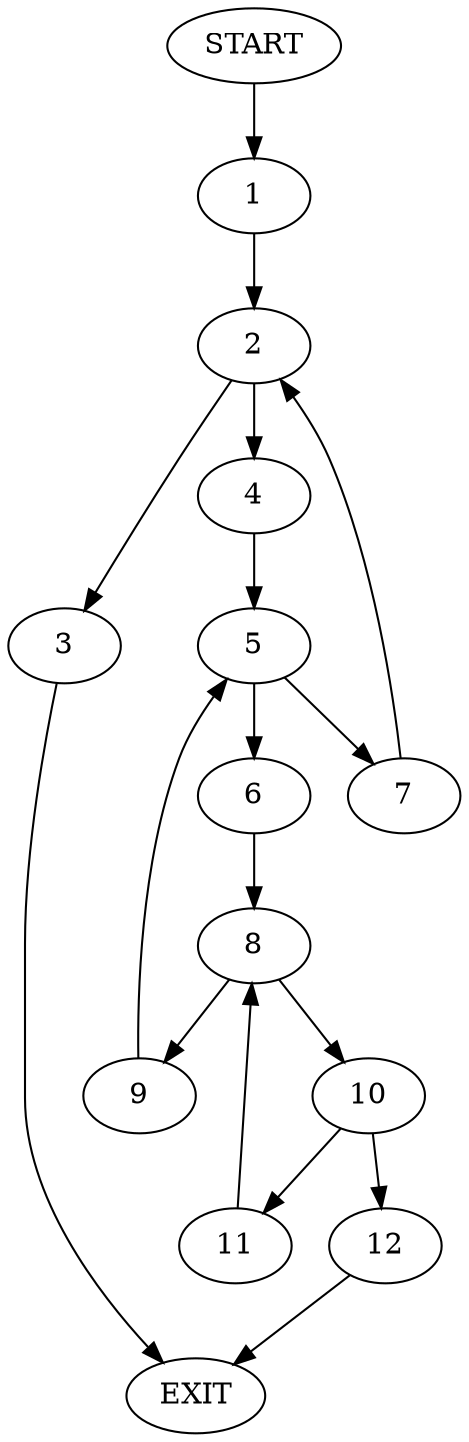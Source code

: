 digraph {
0 [label="START"]
13 [label="EXIT"]
0 -> 1
1 -> 2
2 -> 3
2 -> 4
4 -> 5
3 -> 13
5 -> 6
5 -> 7
6 -> 8
7 -> 2
8 -> 9
8 -> 10
10 -> 11
10 -> 12
9 -> 5
12 -> 13
11 -> 8
}
